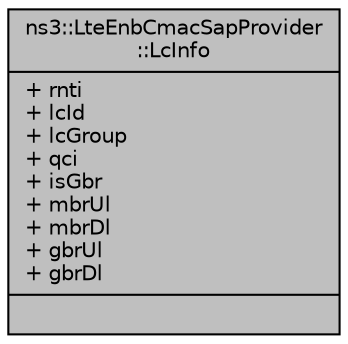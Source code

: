 digraph "ns3::LteEnbCmacSapProvider::LcInfo"
{
  edge [fontname="Helvetica",fontsize="10",labelfontname="Helvetica",labelfontsize="10"];
  node [fontname="Helvetica",fontsize="10",shape=record];
  Node1 [label="{ns3::LteEnbCmacSapProvider\l::LcInfo\n|+ rnti\l+ lcId\l+ lcGroup\l+ qci\l+ isGbr\l+ mbrUl\l+ mbrDl\l+ gbrUl\l+ gbrDl\l|}",height=0.2,width=0.4,color="black", fillcolor="grey75", style="filled", fontcolor="black"];
}
